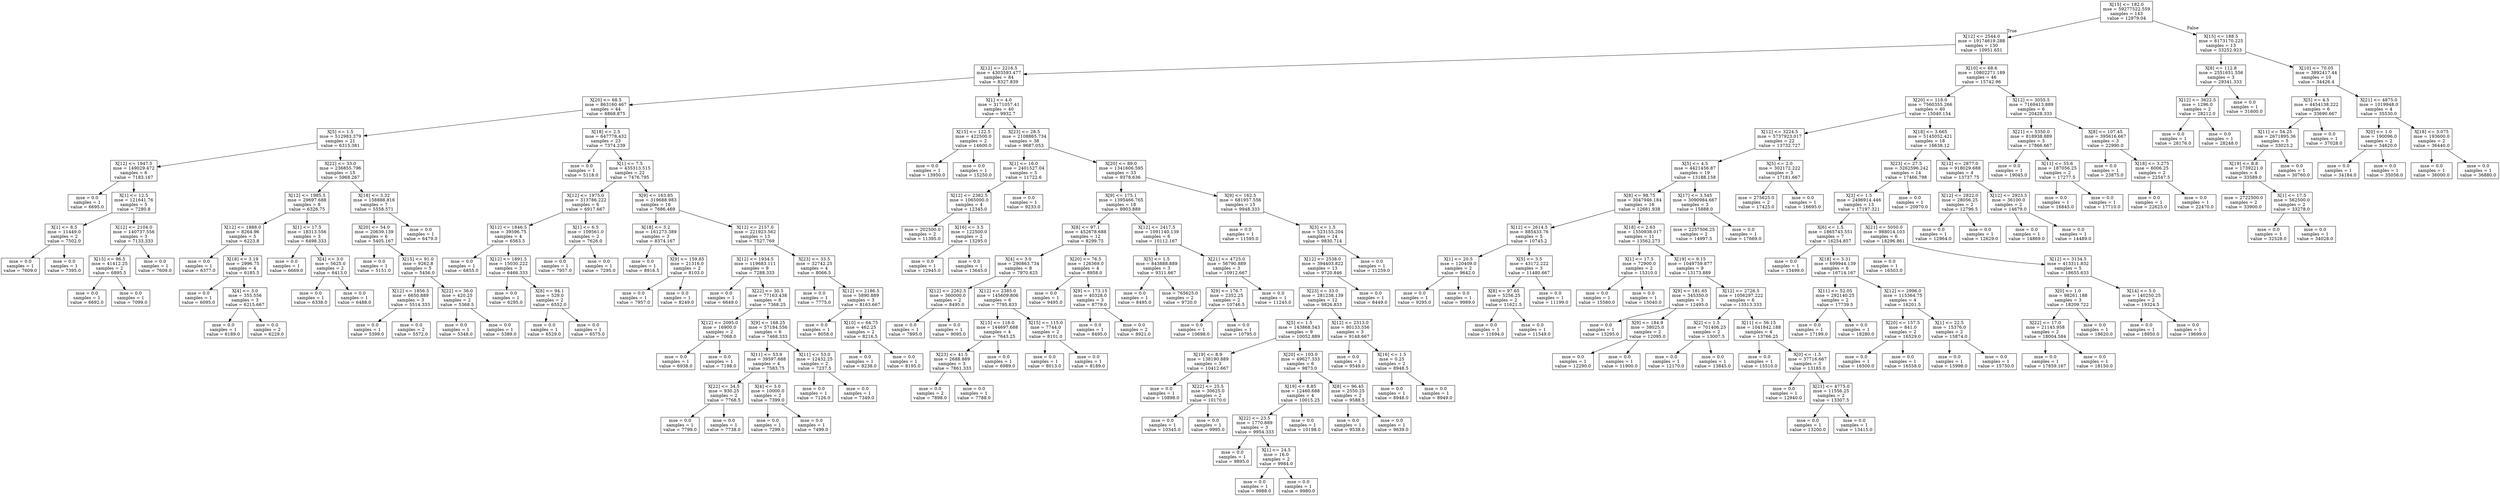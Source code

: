 digraph Tree {
node [shape=box] ;
0 [label="X[15] <= 182.0\nmse = 59277522.559\nsamples = 143\nvalue = 12979.04"] ;
1 [label="X[12] <= 2544.0\nmse = 19174619.288\nsamples = 130\nvalue = 10951.651"] ;
0 -> 1 [labeldistance=2.5, labelangle=45, headlabel="True"] ;
2 [label="X[12] <= 2216.5\nmse = 4303593.477\nsamples = 84\nvalue = 8327.839"] ;
1 -> 2 ;
3 [label="X[20] <= 68.5\nmse = 863160.467\nsamples = 44\nvalue = 6868.875"] ;
2 -> 3 ;
4 [label="X[5] <= 1.5\nmse = 512983.379\nsamples = 21\nvalue = 6315.381"] ;
3 -> 4 ;
5 [label="X[12] <= 1947.5\nmse = 149029.472\nsamples = 6\nvalue = 7183.167"] ;
4 -> 5 ;
6 [label="mse = 0.0\nsamples = 1\nvalue = 6695.0"] ;
5 -> 6 ;
7 [label="X[1] <= 12.5\nmse = 121641.76\nsamples = 5\nvalue = 7280.8"] ;
5 -> 7 ;
8 [label="X[1] <= 8.5\nmse = 11449.0\nsamples = 2\nvalue = 7502.0"] ;
7 -> 8 ;
9 [label="mse = 0.0\nsamples = 1\nvalue = 7609.0"] ;
8 -> 9 ;
10 [label="mse = 0.0\nsamples = 1\nvalue = 7395.0"] ;
8 -> 10 ;
11 [label="X[12] <= 2104.0\nmse = 140737.556\nsamples = 3\nvalue = 7133.333"] ;
7 -> 11 ;
12 [label="X[15] <= 96.5\nmse = 41412.25\nsamples = 2\nvalue = 6895.5"] ;
11 -> 12 ;
13 [label="mse = 0.0\nsamples = 1\nvalue = 6692.0"] ;
12 -> 13 ;
14 [label="mse = 0.0\nsamples = 1\nvalue = 7099.0"] ;
12 -> 14 ;
15 [label="mse = 0.0\nsamples = 1\nvalue = 7609.0"] ;
11 -> 15 ;
16 [label="X[22] <= 33.0\nmse = 236855.796\nsamples = 15\nvalue = 5968.267"] ;
4 -> 16 ;
17 [label="X[12] <= 1985.5\nmse = 29697.688\nsamples = 8\nvalue = 6326.75"] ;
16 -> 17 ;
18 [label="X[12] <= 1888.0\nmse = 8264.96\nsamples = 5\nvalue = 6223.8"] ;
17 -> 18 ;
19 [label="mse = 0.0\nsamples = 1\nvalue = 6377.0"] ;
18 -> 19 ;
20 [label="X[18] <= 3.19\nmse = 2996.75\nsamples = 4\nvalue = 6185.5"] ;
18 -> 20 ;
21 [label="mse = 0.0\nsamples = 1\nvalue = 6095.0"] ;
20 -> 21 ;
22 [label="X[4] <= 3.0\nmse = 355.556\nsamples = 3\nvalue = 6215.667"] ;
20 -> 22 ;
23 [label="mse = 0.0\nsamples = 1\nvalue = 6189.0"] ;
22 -> 23 ;
24 [label="mse = 0.0\nsamples = 2\nvalue = 6229.0"] ;
22 -> 24 ;
25 [label="X[1] <= 17.5\nmse = 18313.556\nsamples = 3\nvalue = 6498.333"] ;
17 -> 25 ;
26 [label="mse = 0.0\nsamples = 1\nvalue = 6669.0"] ;
25 -> 26 ;
27 [label="X[4] <= 3.0\nmse = 5625.0\nsamples = 2\nvalue = 6413.0"] ;
25 -> 27 ;
28 [label="mse = 0.0\nsamples = 1\nvalue = 6338.0"] ;
27 -> 28 ;
29 [label="mse = 0.0\nsamples = 1\nvalue = 6488.0"] ;
27 -> 29 ;
30 [label="X[18] <= 3.32\nmse = 158888.816\nsamples = 7\nvalue = 5558.571"] ;
16 -> 30 ;
31 [label="X[20] <= 54.0\nmse = 20639.139\nsamples = 6\nvalue = 5405.167"] ;
30 -> 31 ;
32 [label="mse = 0.0\nsamples = 1\nvalue = 5151.0"] ;
31 -> 32 ;
33 [label="X[15] <= 91.0\nmse = 9262.8\nsamples = 5\nvalue = 5456.0"] ;
31 -> 33 ;
34 [label="X[12] <= 1856.5\nmse = 6650.889\nsamples = 3\nvalue = 5514.333"] ;
33 -> 34 ;
35 [label="mse = 0.0\nsamples = 1\nvalue = 5399.0"] ;
34 -> 35 ;
36 [label="mse = 0.0\nsamples = 2\nvalue = 5572.0"] ;
34 -> 36 ;
37 [label="X[22] <= 36.0\nmse = 420.25\nsamples = 2\nvalue = 5368.5"] ;
33 -> 37 ;
38 [label="mse = 0.0\nsamples = 1\nvalue = 5348.0"] ;
37 -> 38 ;
39 [label="mse = 0.0\nsamples = 1\nvalue = 5389.0"] ;
37 -> 39 ;
40 [label="mse = 0.0\nsamples = 1\nvalue = 6479.0"] ;
30 -> 40 ;
41 [label="X[18] <= 2.5\nmse = 647778.432\nsamples = 23\nvalue = 7374.239"] ;
3 -> 41 ;
42 [label="mse = 0.0\nsamples = 1\nvalue = 5118.0"] ;
41 -> 42 ;
43 [label="X[1] <= 7.5\nmse = 435313.515\nsamples = 22\nvalue = 7476.795"] ;
41 -> 43 ;
44 [label="X[12] <= 1975.0\nmse = 313786.222\nsamples = 6\nvalue = 6917.667"] ;
43 -> 44 ;
45 [label="X[12] <= 1846.5\nmse = 39596.75\nsamples = 4\nvalue = 6563.5"] ;
44 -> 45 ;
46 [label="mse = 0.0\nsamples = 1\nvalue = 6855.0"] ;
45 -> 46 ;
47 [label="X[12] <= 1891.5\nmse = 15030.222\nsamples = 3\nvalue = 6466.333"] ;
45 -> 47 ;
48 [label="mse = 0.0\nsamples = 1\nvalue = 6295.0"] ;
47 -> 48 ;
49 [label="X[8] <= 94.1\nmse = 529.0\nsamples = 2\nvalue = 6552.0"] ;
47 -> 49 ;
50 [label="mse = 0.0\nsamples = 1\nvalue = 6529.0"] ;
49 -> 50 ;
51 [label="mse = 0.0\nsamples = 1\nvalue = 6575.0"] ;
49 -> 51 ;
52 [label="X[1] <= 6.5\nmse = 109561.0\nsamples = 2\nvalue = 7626.0"] ;
44 -> 52 ;
53 [label="mse = 0.0\nsamples = 1\nvalue = 7957.0"] ;
52 -> 53 ;
54 [label="mse = 0.0\nsamples = 1\nvalue = 7295.0"] ;
52 -> 54 ;
55 [label="X[9] <= 163.85\nmse = 319688.983\nsamples = 16\nvalue = 7686.469"] ;
43 -> 55 ;
56 [label="X[18] <= 3.2\nmse = 161273.389\nsamples = 3\nvalue = 8374.167"] ;
55 -> 56 ;
57 [label="mse = 0.0\nsamples = 1\nvalue = 8916.5"] ;
56 -> 57 ;
58 [label="X[9] <= 159.85\nmse = 21316.0\nsamples = 2\nvalue = 8103.0"] ;
56 -> 58 ;
59 [label="mse = 0.0\nsamples = 1\nvalue = 7957.0"] ;
58 -> 59 ;
60 [label="mse = 0.0\nsamples = 1\nvalue = 8249.0"] ;
58 -> 60 ;
61 [label="X[12] <= 2157.0\nmse = 221923.562\nsamples = 13\nvalue = 7527.769"] ;
55 -> 61 ;
62 [label="X[12] <= 1934.5\nmse = 119683.111\nsamples = 9\nvalue = 7288.333"] ;
61 -> 62 ;
63 [label="mse = 0.0\nsamples = 1\nvalue = 6649.0"] ;
62 -> 63 ;
64 [label="X[22] <= 30.5\nmse = 77163.438\nsamples = 8\nvalue = 7368.25"] ;
62 -> 64 ;
65 [label="X[12] <= 2095.0\nmse = 16900.0\nsamples = 2\nvalue = 7068.0"] ;
64 -> 65 ;
66 [label="mse = 0.0\nsamples = 1\nvalue = 6938.0"] ;
65 -> 66 ;
67 [label="mse = 0.0\nsamples = 1\nvalue = 7198.0"] ;
65 -> 67 ;
68 [label="X[9] <= 168.25\nmse = 57184.556\nsamples = 6\nvalue = 7468.333"] ;
64 -> 68 ;
69 [label="X[11] <= 53.9\nmse = 39597.688\nsamples = 4\nvalue = 7583.75"] ;
68 -> 69 ;
70 [label="X[22] <= 34.5\nmse = 930.25\nsamples = 2\nvalue = 7768.5"] ;
69 -> 70 ;
71 [label="mse = 0.0\nsamples = 1\nvalue = 7799.0"] ;
70 -> 71 ;
72 [label="mse = 0.0\nsamples = 1\nvalue = 7738.0"] ;
70 -> 72 ;
73 [label="X[4] <= 3.0\nmse = 10000.0\nsamples = 2\nvalue = 7399.0"] ;
69 -> 73 ;
74 [label="mse = 0.0\nsamples = 1\nvalue = 7299.0"] ;
73 -> 74 ;
75 [label="mse = 0.0\nsamples = 1\nvalue = 7499.0"] ;
73 -> 75 ;
76 [label="X[11] <= 53.0\nmse = 12432.25\nsamples = 2\nvalue = 7237.5"] ;
68 -> 76 ;
77 [label="mse = 0.0\nsamples = 1\nvalue = 7126.0"] ;
76 -> 77 ;
78 [label="mse = 0.0\nsamples = 1\nvalue = 7349.0"] ;
76 -> 78 ;
79 [label="X[23] <= 33.5\nmse = 32742.25\nsamples = 4\nvalue = 8066.5"] ;
61 -> 79 ;
80 [label="mse = 0.0\nsamples = 1\nvalue = 7775.0"] ;
79 -> 80 ;
81 [label="X[12] <= 2186.5\nmse = 5890.889\nsamples = 3\nvalue = 8163.667"] ;
79 -> 81 ;
82 [label="mse = 0.0\nsamples = 1\nvalue = 8058.0"] ;
81 -> 82 ;
83 [label="X[10] <= 64.75\nmse = 462.25\nsamples = 2\nvalue = 8216.5"] ;
81 -> 83 ;
84 [label="mse = 0.0\nsamples = 1\nvalue = 8238.0"] ;
83 -> 84 ;
85 [label="mse = 0.0\nsamples = 1\nvalue = 8195.0"] ;
83 -> 85 ;
86 [label="X[1] <= 4.0\nmse = 3171057.41\nsamples = 40\nvalue = 9932.7"] ;
2 -> 86 ;
87 [label="X[15] <= 122.5\nmse = 422500.0\nsamples = 2\nvalue = 14600.0"] ;
86 -> 87 ;
88 [label="mse = 0.0\nsamples = 1\nvalue = 13950.0"] ;
87 -> 88 ;
89 [label="mse = 0.0\nsamples = 1\nvalue = 15250.0"] ;
87 -> 89 ;
90 [label="X[23] <= 28.5\nmse = 2108865.734\nsamples = 38\nvalue = 9687.053"] ;
86 -> 90 ;
91 [label="X[1] <= 16.0\nmse = 2401527.04\nsamples = 5\nvalue = 11722.6"] ;
90 -> 91 ;
92 [label="X[12] <= 2382.5\nmse = 1065000.0\nsamples = 4\nvalue = 12345.0"] ;
91 -> 92 ;
93 [label="mse = 202500.0\nsamples = 2\nvalue = 11395.0"] ;
92 -> 93 ;
94 [label="X[16] <= 3.5\nmse = 122500.0\nsamples = 2\nvalue = 13295.0"] ;
92 -> 94 ;
95 [label="mse = 0.0\nsamples = 1\nvalue = 12945.0"] ;
94 -> 95 ;
96 [label="mse = 0.0\nsamples = 1\nvalue = 13645.0"] ;
94 -> 96 ;
97 [label="mse = 0.0\nsamples = 1\nvalue = 9233.0"] ;
91 -> 97 ;
98 [label="X[20] <= 89.0\nmse = 1341606.595\nsamples = 33\nvalue = 9378.636"] ;
90 -> 98 ;
99 [label="X[9] <= 175.1\nmse = 1395466.765\nsamples = 18\nvalue = 8903.889"] ;
98 -> 99 ;
100 [label="X[8] <= 97.1\nmse = 452678.688\nsamples = 12\nvalue = 8299.75"] ;
99 -> 100 ;
101 [label="X[4] <= 3.0\nmse = 290863.734\nsamples = 8\nvalue = 7970.625"] ;
100 -> 101 ;
102 [label="X[12] <= 2262.5\nmse = 360000.0\nsamples = 2\nvalue = 8495.0"] ;
101 -> 102 ;
103 [label="mse = 0.0\nsamples = 1\nvalue = 7895.0"] ;
102 -> 103 ;
104 [label="mse = 0.0\nsamples = 1\nvalue = 9095.0"] ;
102 -> 104 ;
105 [label="X[12] <= 2385.0\nmse = 145609.806\nsamples = 6\nvalue = 7795.833"] ;
101 -> 105 ;
106 [label="X[15] <= 116.0\nmse = 144697.688\nsamples = 4\nvalue = 7643.25"] ;
105 -> 106 ;
107 [label="X[23] <= 41.5\nmse = 2688.889\nsamples = 3\nvalue = 7861.333"] ;
106 -> 107 ;
108 [label="mse = 0.0\nsamples = 2\nvalue = 7898.0"] ;
107 -> 108 ;
109 [label="mse = 0.0\nsamples = 1\nvalue = 7788.0"] ;
107 -> 109 ;
110 [label="mse = 0.0\nsamples = 1\nvalue = 6989.0"] ;
106 -> 110 ;
111 [label="X[15] <= 115.0\nmse = 7744.0\nsamples = 2\nvalue = 8101.0"] ;
105 -> 111 ;
112 [label="mse = 0.0\nsamples = 1\nvalue = 8013.0"] ;
111 -> 112 ;
113 [label="mse = 0.0\nsamples = 1\nvalue = 8189.0"] ;
111 -> 113 ;
114 [label="X[20] <= 76.5\nmse = 126369.0\nsamples = 4\nvalue = 8958.0"] ;
100 -> 114 ;
115 [label="mse = 0.0\nsamples = 1\nvalue = 9495.0"] ;
114 -> 115 ;
116 [label="X[9] <= 173.15\nmse = 40328.0\nsamples = 3\nvalue = 8779.0"] ;
114 -> 116 ;
117 [label="mse = 0.0\nsamples = 1\nvalue = 8495.0"] ;
116 -> 117 ;
118 [label="mse = 0.0\nsamples = 2\nvalue = 8921.0"] ;
116 -> 118 ;
119 [label="X[12] <= 2417.5\nmse = 1091140.139\nsamples = 6\nvalue = 10112.167"] ;
99 -> 119 ;
120 [label="X[5] <= 1.5\nmse = 843888.889\nsamples = 3\nvalue = 9311.667"] ;
119 -> 120 ;
121 [label="mse = 0.0\nsamples = 1\nvalue = 8495.0"] ;
120 -> 121 ;
122 [label="mse = 765625.0\nsamples = 2\nvalue = 9720.0"] ;
120 -> 122 ;
123 [label="X[21] <= 4725.0\nmse = 56790.889\nsamples = 3\nvalue = 10912.667"] ;
119 -> 123 ;
124 [label="X[9] <= 176.7\nmse = 2352.25\nsamples = 2\nvalue = 10746.5"] ;
123 -> 124 ;
125 [label="mse = 0.0\nsamples = 1\nvalue = 10698.0"] ;
124 -> 125 ;
126 [label="mse = 0.0\nsamples = 1\nvalue = 10795.0"] ;
124 -> 126 ;
127 [label="mse = 0.0\nsamples = 1\nvalue = 11245.0"] ;
123 -> 127 ;
128 [label="X[9] <= 162.5\nmse = 681957.556\nsamples = 15\nvalue = 9948.333"] ;
98 -> 128 ;
129 [label="mse = 0.0\nsamples = 1\nvalue = 11595.0"] ;
128 -> 129 ;
130 [label="X[3] <= 1.5\nmse = 523155.204\nsamples = 14\nvalue = 9830.714"] ;
128 -> 130 ;
131 [label="X[12] <= 2538.0\nmse = 394403.822\nsamples = 13\nvalue = 9720.846"] ;
130 -> 131 ;
132 [label="X[23] <= 33.0\nmse = 281238.139\nsamples = 12\nvalue = 9826.833"] ;
131 -> 132 ;
133 [label="X[5] <= 1.5\nmse = 143868.543\nsamples = 9\nvalue = 10052.889"] ;
132 -> 133 ;
134 [label="X[19] <= 8.9\nmse = 138190.889\nsamples = 3\nvalue = 10412.667"] ;
133 -> 134 ;
135 [label="mse = 0.0\nsamples = 1\nvalue = 10898.0"] ;
134 -> 135 ;
136 [label="X[22] <= 25.5\nmse = 30625.0\nsamples = 2\nvalue = 10170.0"] ;
134 -> 136 ;
137 [label="mse = 0.0\nsamples = 1\nvalue = 10345.0"] ;
136 -> 137 ;
138 [label="mse = 0.0\nsamples = 1\nvalue = 9995.0"] ;
136 -> 138 ;
139 [label="X[20] <= 103.0\nmse = 49627.333\nsamples = 6\nvalue = 9873.0"] ;
133 -> 139 ;
140 [label="X[19] <= 8.85\nmse = 12460.688\nsamples = 4\nvalue = 10015.25"] ;
139 -> 140 ;
141 [label="X[22] <= 23.5\nmse = 1770.889\nsamples = 3\nvalue = 9954.333"] ;
140 -> 141 ;
142 [label="mse = 0.0\nsamples = 1\nvalue = 9895.0"] ;
141 -> 142 ;
143 [label="X[1] <= 24.5\nmse = 16.0\nsamples = 2\nvalue = 9984.0"] ;
141 -> 143 ;
144 [label="mse = 0.0\nsamples = 1\nvalue = 9988.0"] ;
143 -> 144 ;
145 [label="mse = 0.0\nsamples = 1\nvalue = 9980.0"] ;
143 -> 145 ;
146 [label="mse = 0.0\nsamples = 1\nvalue = 10198.0"] ;
140 -> 146 ;
147 [label="X[8] <= 96.45\nmse = 2550.25\nsamples = 2\nvalue = 9588.5"] ;
139 -> 147 ;
148 [label="mse = 0.0\nsamples = 1\nvalue = 9538.0"] ;
147 -> 148 ;
149 [label="mse = 0.0\nsamples = 1\nvalue = 9639.0"] ;
147 -> 149 ;
150 [label="X[12] <= 2313.0\nmse = 80133.556\nsamples = 3\nvalue = 9148.667"] ;
132 -> 150 ;
151 [label="mse = 0.0\nsamples = 1\nvalue = 9549.0"] ;
150 -> 151 ;
152 [label="X[16] <= 1.5\nmse = 0.25\nsamples = 2\nvalue = 8948.5"] ;
150 -> 152 ;
153 [label="mse = 0.0\nsamples = 1\nvalue = 8948.0"] ;
152 -> 153 ;
154 [label="mse = 0.0\nsamples = 1\nvalue = 8949.0"] ;
152 -> 154 ;
155 [label="mse = 0.0\nsamples = 1\nvalue = 8449.0"] ;
131 -> 155 ;
156 [label="mse = 0.0\nsamples = 1\nvalue = 11259.0"] ;
130 -> 156 ;
157 [label="X[10] <= 68.6\nmse = 10802271.189\nsamples = 46\nvalue = 15742.96"] ;
1 -> 157 ;
158 [label="X[20] <= 118.0\nmse = 7560355.266\nsamples = 40\nvalue = 15040.154"] ;
157 -> 158 ;
159 [label="X[12] <= 3224.5\nmse = 5737923.017\nsamples = 22\nvalue = 13732.727"] ;
158 -> 159 ;
160 [label="X[5] <= 4.5\nmse = 4421456.87\nsamples = 19\nvalue = 13188.158"] ;
159 -> 160 ;
161 [label="X[8] <= 98.75\nmse = 3047946.184\nsamples = 16\nvalue = 12681.938"] ;
160 -> 161 ;
162 [label="X[12] <= 2614.5\nmse = 885433.76\nsamples = 5\nvalue = 10745.2"] ;
161 -> 162 ;
163 [label="X[1] <= 20.5\nmse = 120409.0\nsamples = 2\nvalue = 9642.0"] ;
162 -> 163 ;
164 [label="mse = 0.0\nsamples = 1\nvalue = 9295.0"] ;
163 -> 164 ;
165 [label="mse = 0.0\nsamples = 1\nvalue = 9989.0"] ;
163 -> 165 ;
166 [label="X[5] <= 3.5\nmse = 43172.222\nsamples = 3\nvalue = 11480.667"] ;
162 -> 166 ;
167 [label="X[8] <= 97.65\nmse = 5256.25\nsamples = 2\nvalue = 11621.5"] ;
166 -> 167 ;
168 [label="mse = 0.0\nsamples = 1\nvalue = 11694.0"] ;
167 -> 168 ;
169 [label="mse = 0.0\nsamples = 1\nvalue = 11549.0"] ;
167 -> 169 ;
170 [label="mse = 0.0\nsamples = 1\nvalue = 11199.0"] ;
166 -> 170 ;
171 [label="X[18] <= 2.63\nmse = 1550938.017\nsamples = 11\nvalue = 13562.273"] ;
161 -> 171 ;
172 [label="X[1] <= 17.5\nmse = 72900.0\nsamples = 2\nvalue = 15310.0"] ;
171 -> 172 ;
173 [label="mse = 0.0\nsamples = 1\nvalue = 15580.0"] ;
172 -> 173 ;
174 [label="mse = 0.0\nsamples = 1\nvalue = 15040.0"] ;
172 -> 174 ;
175 [label="X[19] <= 9.15\nmse = 1049759.877\nsamples = 9\nvalue = 13173.889"] ;
171 -> 175 ;
176 [label="X[9] <= 181.65\nmse = 345350.0\nsamples = 3\nvalue = 12495.0"] ;
175 -> 176 ;
177 [label="mse = 0.0\nsamples = 1\nvalue = 13295.0"] ;
176 -> 177 ;
178 [label="X[9] <= 184.9\nmse = 38025.0\nsamples = 2\nvalue = 12095.0"] ;
176 -> 178 ;
179 [label="mse = 0.0\nsamples = 1\nvalue = 12290.0"] ;
178 -> 179 ;
180 [label="mse = 0.0\nsamples = 1\nvalue = 11900.0"] ;
178 -> 180 ;
181 [label="X[12] <= 2726.5\nmse = 1056297.222\nsamples = 6\nvalue = 13513.333"] ;
175 -> 181 ;
182 [label="X[2] <= 1.5\nmse = 701406.25\nsamples = 2\nvalue = 13007.5"] ;
181 -> 182 ;
183 [label="mse = 0.0\nsamples = 1\nvalue = 12170.0"] ;
182 -> 183 ;
184 [label="mse = 0.0\nsamples = 1\nvalue = 13845.0"] ;
182 -> 184 ;
185 [label="X[11] <= 56.15\nmse = 1041842.188\nsamples = 4\nvalue = 13766.25"] ;
181 -> 185 ;
186 [label="mse = 0.0\nsamples = 1\nvalue = 15510.0"] ;
185 -> 186 ;
187 [label="X[0] <= -1.5\nmse = 37716.667\nsamples = 3\nvalue = 13185.0"] ;
185 -> 187 ;
188 [label="mse = 0.0\nsamples = 1\nvalue = 12940.0"] ;
187 -> 188 ;
189 [label="X[21] <= 4775.0\nmse = 11556.25\nsamples = 2\nvalue = 13307.5"] ;
187 -> 189 ;
190 [label="mse = 0.0\nsamples = 1\nvalue = 13200.0"] ;
189 -> 190 ;
191 [label="mse = 0.0\nsamples = 1\nvalue = 13415.0"] ;
189 -> 191 ;
192 [label="X[17] <= 3.545\nmse = 3090984.667\nsamples = 3\nvalue = 15888.0"] ;
160 -> 192 ;
193 [label="mse = 2257506.25\nsamples = 2\nvalue = 14997.5"] ;
192 -> 193 ;
194 [label="mse = 0.0\nsamples = 1\nvalue = 17669.0"] ;
192 -> 194 ;
195 [label="X[5] <= 2.0\nmse = 302172.222\nsamples = 3\nvalue = 17181.667"] ;
159 -> 195 ;
196 [label="mse = 275625.0\nsamples = 2\nvalue = 17425.0"] ;
195 -> 196 ;
197 [label="mse = 0.0\nsamples = 1\nvalue = 16695.0"] ;
195 -> 197 ;
198 [label="X[18] <= 3.665\nmse = 5145052.421\nsamples = 18\nvalue = 16638.12"] ;
158 -> 198 ;
199 [label="X[23] <= 27.5\nmse = 3262596.242\nsamples = 14\nvalue = 17466.798"] ;
198 -> 199 ;
200 [label="X[3] <= 1.5\nmse = 2496914.446\nsamples = 13\nvalue = 17197.321"] ;
199 -> 200 ;
201 [label="X[6] <= 1.5\nmse = 1865743.551\nsamples = 7\nvalue = 16254.857"] ;
200 -> 201 ;
202 [label="mse = 0.0\nsamples = 1\nvalue = 13499.0"] ;
201 -> 202 ;
203 [label="X[18] <= 3.31\nmse = 699944.139\nsamples = 6\nvalue = 16714.167"] ;
201 -> 203 ;
204 [label="X[11] <= 52.05\nmse = 292140.25\nsamples = 2\nvalue = 17739.5"] ;
203 -> 204 ;
205 [label="mse = 0.0\nsamples = 1\nvalue = 17199.0"] ;
204 -> 205 ;
206 [label="mse = 0.0\nsamples = 1\nvalue = 18280.0"] ;
204 -> 206 ;
207 [label="X[12] <= 2996.0\nmse = 115364.75\nsamples = 4\nvalue = 16201.5"] ;
203 -> 207 ;
208 [label="X[20] <= 157.5\nmse = 841.0\nsamples = 2\nvalue = 16529.0"] ;
207 -> 208 ;
209 [label="mse = 0.0\nsamples = 1\nvalue = 16500.0"] ;
208 -> 209 ;
210 [label="mse = 0.0\nsamples = 1\nvalue = 16558.0"] ;
208 -> 210 ;
211 [label="X[1] <= 22.5\nmse = 15376.0\nsamples = 2\nvalue = 15874.0"] ;
207 -> 211 ;
212 [label="mse = 0.0\nsamples = 1\nvalue = 15998.0"] ;
211 -> 212 ;
213 [label="mse = 0.0\nsamples = 1\nvalue = 15750.0"] ;
211 -> 213 ;
214 [label="X[21] <= 5050.0\nmse = 988014.103\nsamples = 6\nvalue = 18296.861"] ;
200 -> 214 ;
215 [label="mse = 0.0\nsamples = 1\nvalue = 16503.0"] ;
214 -> 215 ;
216 [label="X[12] <= 3134.5\nmse = 413311.832\nsamples = 5\nvalue = 18655.633"] ;
214 -> 216 ;
217 [label="X[0] <= 1.0\nmse = 98261.188\nsamples = 3\nvalue = 18209.722"] ;
216 -> 217 ;
218 [label="X[22] <= 17.0\nmse = 21145.958\nsamples = 2\nvalue = 18004.584"] ;
217 -> 218 ;
219 [label="mse = 0.0\nsamples = 1\nvalue = 17859.167"] ;
218 -> 219 ;
220 [label="mse = 0.0\nsamples = 1\nvalue = 18150.0"] ;
218 -> 220 ;
221 [label="mse = 0.0\nsamples = 1\nvalue = 18620.0"] ;
217 -> 221 ;
222 [label="X[14] <= 5.0\nmse = 140250.25\nsamples = 2\nvalue = 19324.5"] ;
216 -> 222 ;
223 [label="mse = 0.0\nsamples = 1\nvalue = 18950.0"] ;
222 -> 223 ;
224 [label="mse = 0.0\nsamples = 1\nvalue = 19699.0"] ;
222 -> 224 ;
225 [label="mse = 0.0\nsamples = 1\nvalue = 20970.0"] ;
199 -> 225 ;
226 [label="X[12] <= 2877.0\nmse = 918029.688\nsamples = 4\nvalue = 13737.75"] ;
198 -> 226 ;
227 [label="X[12] <= 2822.0\nmse = 28056.25\nsamples = 2\nvalue = 12796.5"] ;
226 -> 227 ;
228 [label="mse = 0.0\nsamples = 1\nvalue = 12964.0"] ;
227 -> 228 ;
229 [label="mse = 0.0\nsamples = 1\nvalue = 12629.0"] ;
227 -> 229 ;
230 [label="X[12] <= 2923.5\nmse = 36100.0\nsamples = 2\nvalue = 14679.0"] ;
226 -> 230 ;
231 [label="mse = 0.0\nsamples = 1\nvalue = 14869.0"] ;
230 -> 231 ;
232 [label="mse = 0.0\nsamples = 1\nvalue = 14489.0"] ;
230 -> 232 ;
233 [label="X[12] <= 3055.5\nmse = 7169413.889\nsamples = 6\nvalue = 20428.333"] ;
157 -> 233 ;
234 [label="X[21] <= 5350.0\nmse = 818938.889\nsamples = 3\nvalue = 17866.667"] ;
233 -> 234 ;
235 [label="mse = 0.0\nsamples = 1\nvalue = 19045.0"] ;
234 -> 235 ;
236 [label="X[11] <= 55.6\nmse = 187056.25\nsamples = 2\nvalue = 17277.5"] ;
234 -> 236 ;
237 [label="mse = 0.0\nsamples = 1\nvalue = 16845.0"] ;
236 -> 237 ;
238 [label="mse = 0.0\nsamples = 1\nvalue = 17710.0"] ;
236 -> 238 ;
239 [label="X[8] <= 107.45\nmse = 395616.667\nsamples = 3\nvalue = 22990.0"] ;
233 -> 239 ;
240 [label="mse = 0.0\nsamples = 1\nvalue = 23875.0"] ;
239 -> 240 ;
241 [label="X[18] <= 3.275\nmse = 6006.25\nsamples = 2\nvalue = 22547.5"] ;
239 -> 241 ;
242 [label="mse = 0.0\nsamples = 1\nvalue = 22625.0"] ;
241 -> 242 ;
243 [label="mse = 0.0\nsamples = 1\nvalue = 22470.0"] ;
241 -> 243 ;
244 [label="X[15] <= 188.5\nmse = 8173170.225\nsamples = 13\nvalue = 33252.923"] ;
0 -> 244 [labeldistance=2.5, labelangle=-45, headlabel="False"] ;
245 [label="X[8] <= 112.8\nmse = 2551651.556\nsamples = 3\nvalue = 29341.333"] ;
244 -> 245 ;
246 [label="X[12] <= 3622.5\nmse = 1296.0\nsamples = 2\nvalue = 28212.0"] ;
245 -> 246 ;
247 [label="mse = 0.0\nsamples = 1\nvalue = 28176.0"] ;
246 -> 247 ;
248 [label="mse = 0.0\nsamples = 1\nvalue = 28248.0"] ;
246 -> 248 ;
249 [label="mse = 0.0\nsamples = 1\nvalue = 31600.0"] ;
245 -> 249 ;
250 [label="X[10] <= 70.05\nmse = 3892417.44\nsamples = 10\nvalue = 34426.4"] ;
244 -> 250 ;
251 [label="X[5] <= 4.5\nmse = 4454138.222\nsamples = 6\nvalue = 33690.667"] ;
250 -> 251 ;
252 [label="X[11] <= 54.25\nmse = 2671895.36\nsamples = 5\nvalue = 33023.2"] ;
251 -> 252 ;
253 [label="X[19] <= 8.8\nmse = 1739221.0\nsamples = 4\nvalue = 33589.0"] ;
252 -> 253 ;
254 [label="mse = 2722500.0\nsamples = 2\nvalue = 33900.0"] ;
253 -> 254 ;
255 [label="X[1] <= 17.5\nmse = 562500.0\nsamples = 2\nvalue = 33278.0"] ;
253 -> 255 ;
256 [label="mse = 0.0\nsamples = 1\nvalue = 32528.0"] ;
255 -> 256 ;
257 [label="mse = 0.0\nsamples = 1\nvalue = 34028.0"] ;
255 -> 257 ;
258 [label="mse = 0.0\nsamples = 1\nvalue = 30760.0"] ;
252 -> 258 ;
259 [label="mse = 0.0\nsamples = 1\nvalue = 37028.0"] ;
251 -> 259 ;
260 [label="X[21] <= 4875.0\nmse = 1019948.0\nsamples = 4\nvalue = 35530.0"] ;
250 -> 260 ;
261 [label="X[0] <= 1.0\nmse = 190096.0\nsamples = 2\nvalue = 34620.0"] ;
260 -> 261 ;
262 [label="mse = 0.0\nsamples = 1\nvalue = 34184.0"] ;
261 -> 262 ;
263 [label="mse = 0.0\nsamples = 1\nvalue = 35056.0"] ;
261 -> 263 ;
264 [label="X[18] <= 3.075\nmse = 193600.0\nsamples = 2\nvalue = 36440.0"] ;
260 -> 264 ;
265 [label="mse = 0.0\nsamples = 1\nvalue = 36000.0"] ;
264 -> 265 ;
266 [label="mse = 0.0\nsamples = 1\nvalue = 36880.0"] ;
264 -> 266 ;
}